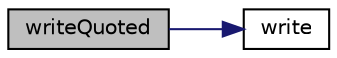 digraph "writeQuoted"
{
  bgcolor="transparent";
  edge [fontname="Helvetica",fontsize="10",labelfontname="Helvetica",labelfontsize="10"];
  node [fontname="Helvetica",fontsize="10",shape=record];
  rankdir="LR";
  Node2535 [label="writeQuoted",height=0.2,width=0.4,color="black", fillcolor="grey75", style="filled", fontcolor="black"];
  Node2535 -> Node2536 [color="midnightblue",fontsize="10",style="solid",fontname="Helvetica"];
  Node2536 [label="write",height=0.2,width=0.4,color="black",URL="$a27369.html#a0efefd773fa79fc3b687978f9e1ee9ba",tooltip="Write given buffer to given processor. "];
}
